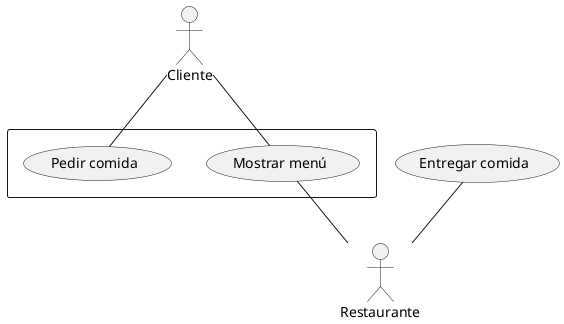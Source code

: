 @startuml
'https://plantuml.com/use-case-diagram

actor Cliente
actor Restaurante
rectangle {
Cliente -- (Mostrar menú)
Cliente -- (Pedir comida)
(Mostrar menú) -- Restaurante
}
(Entregar comida) -- Restaurante

@enduml

